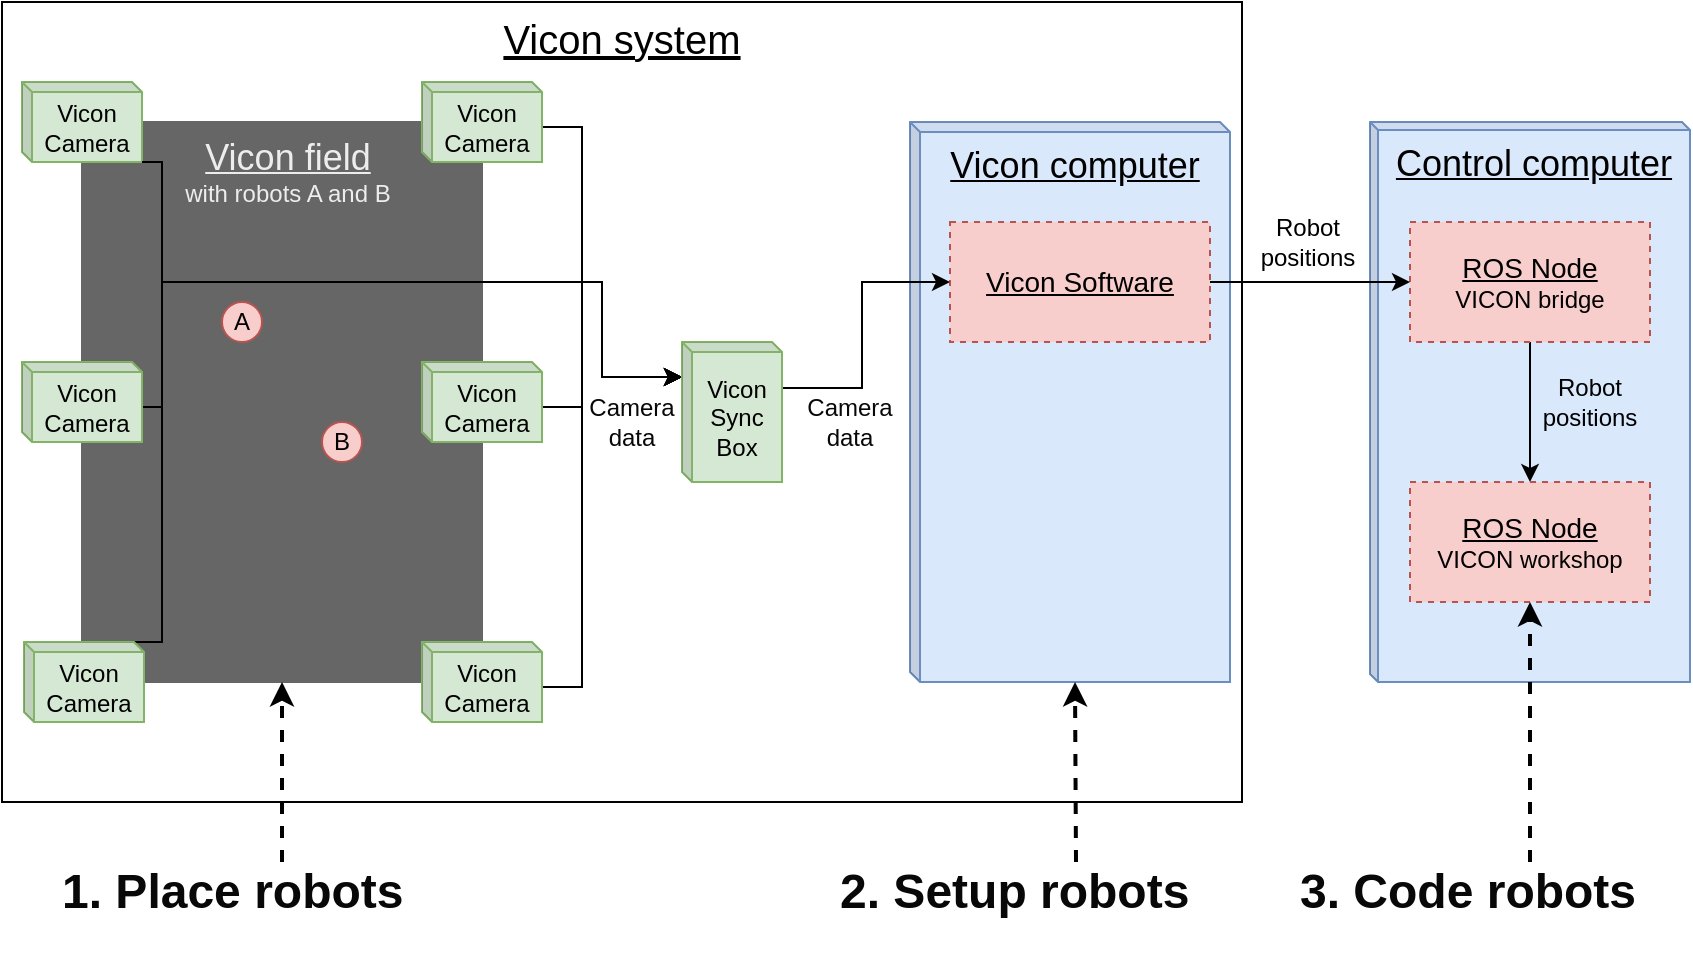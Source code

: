 <mxfile version="12.6.5" type="github"><diagram id="uz3rmKyl6RS-oRHQ-WUn" name="Page-1"><mxGraphModel dx="2063" dy="2252" grid="1" gridSize="10" guides="1" tooltips="1" connect="1" arrows="1" fold="1" page="1" pageScale="1" pageWidth="850" pageHeight="1100" math="0" shadow="0"><root><mxCell id="0"/><mxCell id="1" parent="0"/><mxCell id="7H9XDSLfI-fo5XLLe5sB-23" value="&lt;font style=&quot;font-size: 20px&quot;&gt;&lt;u&gt;&lt;font style=&quot;font-size: 20px&quot;&gt;Vicon system&lt;/font&gt;&lt;/u&gt;&lt;/font&gt;" style="rounded=0;whiteSpace=wrap;html=1;labelPosition=center;verticalLabelPosition=middle;align=center;verticalAlign=top;fillColor=none;" vertex="1" parent="1"><mxGeometry y="-100" width="620" height="400" as="geometry"/></mxCell><mxCell id="7H9XDSLfI-fo5XLLe5sB-33" value="&lt;div style=&quot;font-size: 18px&quot;&gt;&lt;font style=&quot;font-size: 18px&quot;&gt;&lt;u&gt;&lt;font style=&quot;font-size: 18px&quot;&gt;Vicon computer&lt;/font&gt;&lt;/u&gt;&lt;/font&gt;&lt;/div&gt;" style="shape=cube;whiteSpace=wrap;html=1;boundedLbl=1;backgroundOutline=1;darkOpacity=0.05;darkOpacity2=0.1;fillColor=#dae8fc;strokeColor=#6c8ebf;size=5;verticalAlign=top;" vertex="1" parent="1"><mxGeometry x="454" y="-40" width="160" height="280" as="geometry"/></mxCell><mxCell id="7H9XDSLfI-fo5XLLe5sB-24" value="" style="rounded=0;whiteSpace=wrap;html=1;fillColor=#666666;strokeColor=#666666;fontColor=#333333;" vertex="1" parent="1"><mxGeometry x="40" y="-40" width="200" height="280" as="geometry"/></mxCell><mxCell id="7H9XDSLfI-fo5XLLe5sB-25" value="A" style="ellipse;whiteSpace=wrap;html=1;aspect=fixed;fillColor=#f8cecc;strokeColor=#b85450;" vertex="1" parent="1"><mxGeometry x="110" y="50" width="20" height="20" as="geometry"/></mxCell><mxCell id="7H9XDSLfI-fo5XLLe5sB-26" value="B" style="ellipse;whiteSpace=wrap;html=1;aspect=fixed;fillColor=#f8cecc;strokeColor=#b85450;" vertex="1" parent="1"><mxGeometry x="160" y="110" width="20" height="20" as="geometry"/></mxCell><mxCell id="7H9XDSLfI-fo5XLLe5sB-27" value="&lt;div&gt;Vicon&lt;/div&gt;&lt;div&gt;Camera&lt;br&gt;&lt;/div&gt;" style="shape=cube;whiteSpace=wrap;html=1;boundedLbl=1;backgroundOutline=1;darkOpacity=0.05;darkOpacity2=0.1;fillColor=#d5e8d4;strokeColor=#82b366;size=5;" vertex="1" parent="1"><mxGeometry x="10" y="-60" width="60" height="40" as="geometry"/></mxCell><mxCell id="7H9XDSLfI-fo5XLLe5sB-43" style="edgeStyle=orthogonalEdgeStyle;rounded=0;orthogonalLoop=1;jettySize=auto;html=1;exitX=0;exitY=0;exitDx=60;exitDy=22.5;exitPerimeter=0;entryX=0;entryY=0;entryDx=0;entryDy=17.5;entryPerimeter=0;" edge="1" parent="1" source="7H9XDSLfI-fo5XLLe5sB-28" target="7H9XDSLfI-fo5XLLe5sB-59"><mxGeometry relative="1" as="geometry"><Array as="points"><mxPoint x="290" y="-37"/><mxPoint x="290" y="40"/><mxPoint x="300" y="40"/><mxPoint x="300" y="88"/></Array></mxGeometry></mxCell><mxCell id="7H9XDSLfI-fo5XLLe5sB-28" value="&lt;div&gt;Vicon&lt;/div&gt;&lt;div&gt;Camera&lt;br&gt;&lt;/div&gt;" style="shape=cube;whiteSpace=wrap;html=1;boundedLbl=1;backgroundOutline=1;darkOpacity=0.05;darkOpacity2=0.1;fillColor=#d5e8d4;strokeColor=#82b366;size=5;" vertex="1" parent="1"><mxGeometry x="210" y="-60" width="60" height="40" as="geometry"/></mxCell><mxCell id="7H9XDSLfI-fo5XLLe5sB-50" style="edgeStyle=orthogonalEdgeStyle;rounded=0;orthogonalLoop=1;jettySize=auto;html=1;exitX=0;exitY=0;exitDx=55;exitDy=0;exitPerimeter=0;entryX=0;entryY=0;entryDx=0;entryDy=17.5;entryPerimeter=0;" edge="1" parent="1" source="7H9XDSLfI-fo5XLLe5sB-29" target="7H9XDSLfI-fo5XLLe5sB-59"><mxGeometry relative="1" as="geometry"><Array as="points"><mxPoint x="80" y="220"/><mxPoint x="80" y="40"/><mxPoint x="300" y="40"/><mxPoint x="300" y="88"/></Array></mxGeometry></mxCell><mxCell id="7H9XDSLfI-fo5XLLe5sB-29" value="&lt;div&gt;Vicon&lt;/div&gt;&lt;div&gt;Camera&lt;br&gt;&lt;/div&gt;" style="shape=cube;whiteSpace=wrap;html=1;boundedLbl=1;backgroundOutline=1;darkOpacity=0.05;darkOpacity2=0.1;fillColor=#d5e8d4;strokeColor=#82b366;size=5;" vertex="1" parent="1"><mxGeometry x="11" y="220" width="60" height="40" as="geometry"/></mxCell><mxCell id="7H9XDSLfI-fo5XLLe5sB-45" style="edgeStyle=orthogonalEdgeStyle;rounded=0;orthogonalLoop=1;jettySize=auto;html=1;exitX=0;exitY=0;exitDx=60;exitDy=22.5;exitPerimeter=0;entryX=0;entryY=0;entryDx=0;entryDy=17.5;entryPerimeter=0;" edge="1" parent="1" source="7H9XDSLfI-fo5XLLe5sB-30" target="7H9XDSLfI-fo5XLLe5sB-59"><mxGeometry relative="1" as="geometry"><Array as="points"><mxPoint x="290" y="243"/><mxPoint x="290" y="40"/><mxPoint x="300" y="40"/><mxPoint x="300" y="88"/></Array></mxGeometry></mxCell><mxCell id="7H9XDSLfI-fo5XLLe5sB-30" value="&lt;div&gt;Vicon&lt;/div&gt;&lt;div&gt;Camera&lt;br&gt;&lt;/div&gt;" style="shape=cube;whiteSpace=wrap;html=1;boundedLbl=1;backgroundOutline=1;darkOpacity=0.05;darkOpacity2=0.1;fillColor=#d5e8d4;strokeColor=#82b366;size=5;" vertex="1" parent="1"><mxGeometry x="210" y="220" width="60" height="40" as="geometry"/></mxCell><mxCell id="7H9XDSLfI-fo5XLLe5sB-51" style="edgeStyle=orthogonalEdgeStyle;rounded=0;orthogonalLoop=1;jettySize=auto;html=1;exitX=0;exitY=0;exitDx=60;exitDy=22.5;exitPerimeter=0;entryX=0;entryY=0;entryDx=0;entryDy=17.5;entryPerimeter=0;" edge="1" parent="1" source="7H9XDSLfI-fo5XLLe5sB-31" target="7H9XDSLfI-fo5XLLe5sB-59"><mxGeometry relative="1" as="geometry"><mxPoint x="420" y="40" as="targetPoint"/><Array as="points"><mxPoint x="80" y="103"/><mxPoint x="80" y="40"/><mxPoint x="300" y="40"/><mxPoint x="300" y="88"/></Array></mxGeometry></mxCell><mxCell id="7H9XDSLfI-fo5XLLe5sB-31" value="&lt;div&gt;Vicon&lt;/div&gt;&lt;div&gt;Camera&lt;br&gt;&lt;/div&gt;" style="shape=cube;whiteSpace=wrap;html=1;boundedLbl=1;backgroundOutline=1;darkOpacity=0.05;darkOpacity2=0.1;fillColor=#d5e8d4;strokeColor=#82b366;size=5;" vertex="1" parent="1"><mxGeometry x="10" y="80" width="60" height="40" as="geometry"/></mxCell><mxCell id="7H9XDSLfI-fo5XLLe5sB-44" style="edgeStyle=orthogonalEdgeStyle;rounded=0;orthogonalLoop=1;jettySize=auto;html=1;exitX=0;exitY=0;exitDx=60;exitDy=22.5;exitPerimeter=0;entryX=0;entryY=0;entryDx=0;entryDy=17.5;entryPerimeter=0;" edge="1" parent="1" source="7H9XDSLfI-fo5XLLe5sB-32" target="7H9XDSLfI-fo5XLLe5sB-59"><mxGeometry relative="1" as="geometry"><Array as="points"><mxPoint x="290" y="103"/><mxPoint x="290" y="40"/><mxPoint x="300" y="40"/><mxPoint x="300" y="88"/></Array></mxGeometry></mxCell><mxCell id="7H9XDSLfI-fo5XLLe5sB-32" value="&lt;div&gt;Vicon&lt;/div&gt;&lt;div&gt;Camera&lt;br&gt;&lt;/div&gt;" style="shape=cube;whiteSpace=wrap;html=1;boundedLbl=1;backgroundOutline=1;darkOpacity=0.05;darkOpacity2=0.1;fillColor=#d5e8d4;strokeColor=#82b366;size=5;" vertex="1" parent="1"><mxGeometry x="210" y="80" width="60" height="40" as="geometry"/></mxCell><mxCell id="7H9XDSLfI-fo5XLLe5sB-34" value="&lt;font style=&quot;font-size: 14px&quot;&gt;&lt;u&gt;Vicon Software&lt;/u&gt;&lt;/font&gt;" style="rounded=0;whiteSpace=wrap;html=1;dashed=1;fillColor=#f8cecc;strokeColor=#b85450;" vertex="1" parent="1"><mxGeometry x="474" y="10" width="130" height="60" as="geometry"/></mxCell><mxCell id="7H9XDSLfI-fo5XLLe5sB-35" value="&lt;div style=&quot;font-size: 18px&quot;&gt;&lt;font style=&quot;font-size: 18px&quot;&gt;&lt;u&gt;&lt;font style=&quot;font-size: 18px&quot;&gt;Control computer&lt;br&gt;&lt;/font&gt;&lt;/u&gt;&lt;/font&gt;&lt;/div&gt;" style="shape=cube;whiteSpace=wrap;html=1;boundedLbl=1;backgroundOutline=1;darkOpacity=0.05;darkOpacity2=0.1;fillColor=#dae8fc;strokeColor=#6c8ebf;size=4;verticalAlign=top;" vertex="1" parent="1"><mxGeometry x="684" y="-40" width="160" height="280" as="geometry"/></mxCell><mxCell id="7H9XDSLfI-fo5XLLe5sB-56" style="edgeStyle=orthogonalEdgeStyle;rounded=0;orthogonalLoop=1;jettySize=auto;html=1;exitX=0.5;exitY=1;exitDx=0;exitDy=0;entryX=0.5;entryY=0;entryDx=0;entryDy=0;" edge="1" parent="1" source="7H9XDSLfI-fo5XLLe5sB-39" target="7H9XDSLfI-fo5XLLe5sB-42"><mxGeometry relative="1" as="geometry"/></mxCell><mxCell id="7H9XDSLfI-fo5XLLe5sB-39" value="&lt;div style=&quot;font-size: 14px&quot;&gt;&lt;u&gt;ROS Node&lt;/u&gt;&lt;/div&gt;&lt;div&gt;VICON bridge&lt;br&gt;&lt;/div&gt;" style="rounded=0;whiteSpace=wrap;html=1;dashed=1;fillColor=#f8cecc;strokeColor=#b85450;" vertex="1" parent="1"><mxGeometry x="704" y="10" width="120" height="60" as="geometry"/></mxCell><mxCell id="7H9XDSLfI-fo5XLLe5sB-42" value="&lt;div style=&quot;font-size: 14px&quot;&gt;&lt;u&gt;ROS Node&lt;/u&gt;&lt;/div&gt;&lt;div&gt;VICON workshop&lt;br&gt;&lt;/div&gt;" style="rounded=0;whiteSpace=wrap;html=1;dashed=1;fillColor=#f8cecc;strokeColor=#b85450;" vertex="1" parent="1"><mxGeometry x="704" y="140" width="120" height="60" as="geometry"/></mxCell><mxCell id="7H9XDSLfI-fo5XLLe5sB-48" style="edgeStyle=orthogonalEdgeStyle;rounded=0;orthogonalLoop=1;jettySize=auto;html=1;exitX=1;exitY=1;exitDx=0;exitDy=0;exitPerimeter=0;entryX=0;entryY=0;entryDx=0;entryDy=17.5;entryPerimeter=0;" edge="1" parent="1" source="7H9XDSLfI-fo5XLLe5sB-27" target="7H9XDSLfI-fo5XLLe5sB-59"><mxGeometry relative="1" as="geometry"><mxPoint x="420" y="40" as="targetPoint"/><Array as="points"><mxPoint x="80" y="-20"/><mxPoint x="80" y="40"/><mxPoint x="300" y="40"/><mxPoint x="300" y="88"/></Array></mxGeometry></mxCell><mxCell id="7H9XDSLfI-fo5XLLe5sB-54" value="&lt;div&gt;Robot positions&lt;br&gt;&lt;/div&gt;" style="text;html=1;strokeColor=none;fillColor=none;align=center;verticalAlign=middle;whiteSpace=wrap;rounded=0;dashed=1;" vertex="1" parent="1"><mxGeometry x="633" y="10" width="40" height="20" as="geometry"/></mxCell><mxCell id="7H9XDSLfI-fo5XLLe5sB-57" value="&lt;div&gt;Robot positions&lt;br&gt;&lt;/div&gt;" style="text;html=1;strokeColor=none;fillColor=none;align=center;verticalAlign=middle;whiteSpace=wrap;rounded=0;dashed=1;" vertex="1" parent="1"><mxGeometry x="774" y="90" width="40" height="20" as="geometry"/></mxCell><mxCell id="7H9XDSLfI-fo5XLLe5sB-60" style="edgeStyle=orthogonalEdgeStyle;rounded=0;orthogonalLoop=1;jettySize=auto;html=1;entryX=0;entryY=0.5;entryDx=0;entryDy=0;" edge="1" parent="1" source="7H9XDSLfI-fo5XLLe5sB-59" target="7H9XDSLfI-fo5XLLe5sB-34"><mxGeometry relative="1" as="geometry"><Array as="points"><mxPoint x="430" y="93"/><mxPoint x="430" y="40"/></Array></mxGeometry></mxCell><mxCell id="7H9XDSLfI-fo5XLLe5sB-59" value="&lt;div&gt;Vicon&lt;/div&gt;&lt;div&gt;Sync Box&lt;br&gt;&lt;/div&gt;" style="shape=cube;whiteSpace=wrap;html=1;boundedLbl=1;backgroundOutline=1;darkOpacity=0.05;darkOpacity2=0.1;fillColor=#d5e8d4;strokeColor=#82b366;size=5;" vertex="1" parent="1"><mxGeometry x="340" y="70" width="50" height="70" as="geometry"/></mxCell><mxCell id="7H9XDSLfI-fo5XLLe5sB-61" value="&lt;div style=&quot;font-size: 18px&quot;&gt;&lt;u&gt;Vicon field &lt;/u&gt;&lt;br&gt;&lt;/div&gt;&lt;div&gt;with robots A and B&lt;/div&gt;" style="text;html=1;align=center;verticalAlign=middle;whiteSpace=wrap;rounded=0;dashed=1;fontColor=#EDEDED;" vertex="1" parent="1"><mxGeometry x="58" y="-30" width="170" height="30" as="geometry"/></mxCell><mxCell id="7H9XDSLfI-fo5XLLe5sB-53" style="edgeStyle=orthogonalEdgeStyle;rounded=0;orthogonalLoop=1;jettySize=auto;html=1;exitX=1;exitY=0.5;exitDx=0;exitDy=0;entryX=0;entryY=0.5;entryDx=0;entryDy=0;" edge="1" parent="1" source="7H9XDSLfI-fo5XLLe5sB-34" target="7H9XDSLfI-fo5XLLe5sB-39"><mxGeometry relative="1" as="geometry"/></mxCell><mxCell id="7H9XDSLfI-fo5XLLe5sB-63" value="&lt;font color=&quot;#080808&quot;&gt;Camera data&lt;/font&gt;" style="text;html=1;strokeColor=none;fillColor=none;align=center;verticalAlign=middle;whiteSpace=wrap;rounded=0;dashed=1;fontColor=#EDEDED;" vertex="1" parent="1"><mxGeometry x="404" y="100" width="40" height="20" as="geometry"/></mxCell><mxCell id="7H9XDSLfI-fo5XLLe5sB-64" value="&lt;font color=&quot;#080808&quot;&gt;Camera data&lt;/font&gt;" style="text;html=1;strokeColor=none;fillColor=none;align=center;verticalAlign=middle;whiteSpace=wrap;rounded=0;dashed=1;fontColor=#EDEDED;" vertex="1" parent="1"><mxGeometry x="295" y="100" width="40" height="20" as="geometry"/></mxCell><mxCell id="7H9XDSLfI-fo5XLLe5sB-65" value="" style="endArrow=classic;dashed=1;html=1;fontColor=#EDEDED;startArrow=none;startFill=0;strokeWidth=2;endFill=1;" edge="1" parent="1" target="7H9XDSLfI-fo5XLLe5sB-24"><mxGeometry width="50" height="50" relative="1" as="geometry"><mxPoint x="140" y="330" as="sourcePoint"/><mxPoint x="60" y="320" as="targetPoint"/></mxGeometry></mxCell><mxCell id="7H9XDSLfI-fo5XLLe5sB-66" value="" style="endArrow=classic;dashed=1;html=1;fontColor=#EDEDED;entryX=0;entryY=0;entryDx=82.5;entryDy=280;entryPerimeter=0;startArrow=none;startFill=0;strokeWidth=2;endFill=1;" edge="1" parent="1" target="7H9XDSLfI-fo5XLLe5sB-33"><mxGeometry width="50" height="50" relative="1" as="geometry"><mxPoint x="537" y="330" as="sourcePoint"/><mxPoint x="44" y="440" as="targetPoint"/></mxGeometry></mxCell><mxCell id="7H9XDSLfI-fo5XLLe5sB-67" value="" style="endArrow=classic;dashed=1;html=1;fontColor=#EDEDED;entryX=0.5;entryY=1;entryDx=0;entryDy=0;startArrow=none;startFill=0;strokeWidth=2;endFill=1;" edge="1" parent="1" target="7H9XDSLfI-fo5XLLe5sB-42"><mxGeometry width="50" height="50" relative="1" as="geometry"><mxPoint x="764" y="330" as="sourcePoint"/><mxPoint x="763.5" y="270" as="targetPoint"/></mxGeometry></mxCell><mxCell id="7H9XDSLfI-fo5XLLe5sB-68" value="&lt;h1&gt;&lt;font color=&quot;#080808&quot;&gt;1. Place robots&lt;/font&gt;&lt;br&gt;&lt;/h1&gt;" style="text;html=1;strokeColor=none;fillColor=none;spacing=5;spacingTop=-20;whiteSpace=wrap;overflow=hidden;rounded=0;dashed=1;fontColor=#EDEDED;" vertex="1" parent="1"><mxGeometry x="25" y="325" width="190" height="40" as="geometry"/></mxCell><mxCell id="7H9XDSLfI-fo5XLLe5sB-69" value="&lt;h1&gt;&lt;font color=&quot;#080808&quot;&gt;2. Setup robots&lt;/font&gt;&lt;br&gt;&lt;/h1&gt;" style="text;html=1;strokeColor=none;fillColor=none;spacing=5;spacingTop=-20;whiteSpace=wrap;overflow=hidden;rounded=0;dashed=1;fontColor=#EDEDED;" vertex="1" parent="1"><mxGeometry x="414" y="325" width="200" height="50" as="geometry"/></mxCell><mxCell id="7H9XDSLfI-fo5XLLe5sB-70" value="&lt;h1&gt;&lt;font color=&quot;#080808&quot;&gt;3. Code robots&lt;/font&gt;&lt;br&gt;&lt;/h1&gt;" style="text;html=1;strokeColor=none;fillColor=none;spacing=5;spacingTop=-20;whiteSpace=wrap;overflow=hidden;rounded=0;dashed=1;fontColor=#EDEDED;" vertex="1" parent="1"><mxGeometry x="644" y="325" width="200" height="40" as="geometry"/></mxCell></root></mxGraphModel></diagram></mxfile>
